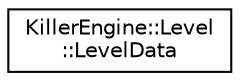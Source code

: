 digraph "Graphical Class Hierarchy"
{
  edge [fontname="Helvetica",fontsize="10",labelfontname="Helvetica",labelfontsize="10"];
  node [fontname="Helvetica",fontsize="10",shape=record];
  rankdir="LR";
  Node0 [label="KillerEngine::Level\l::LevelData",height=0.2,width=0.4,color="black", fillcolor="white", style="filled",URL="$struct_killer_engine_1_1_level_1_1_level_data.html"];
}
